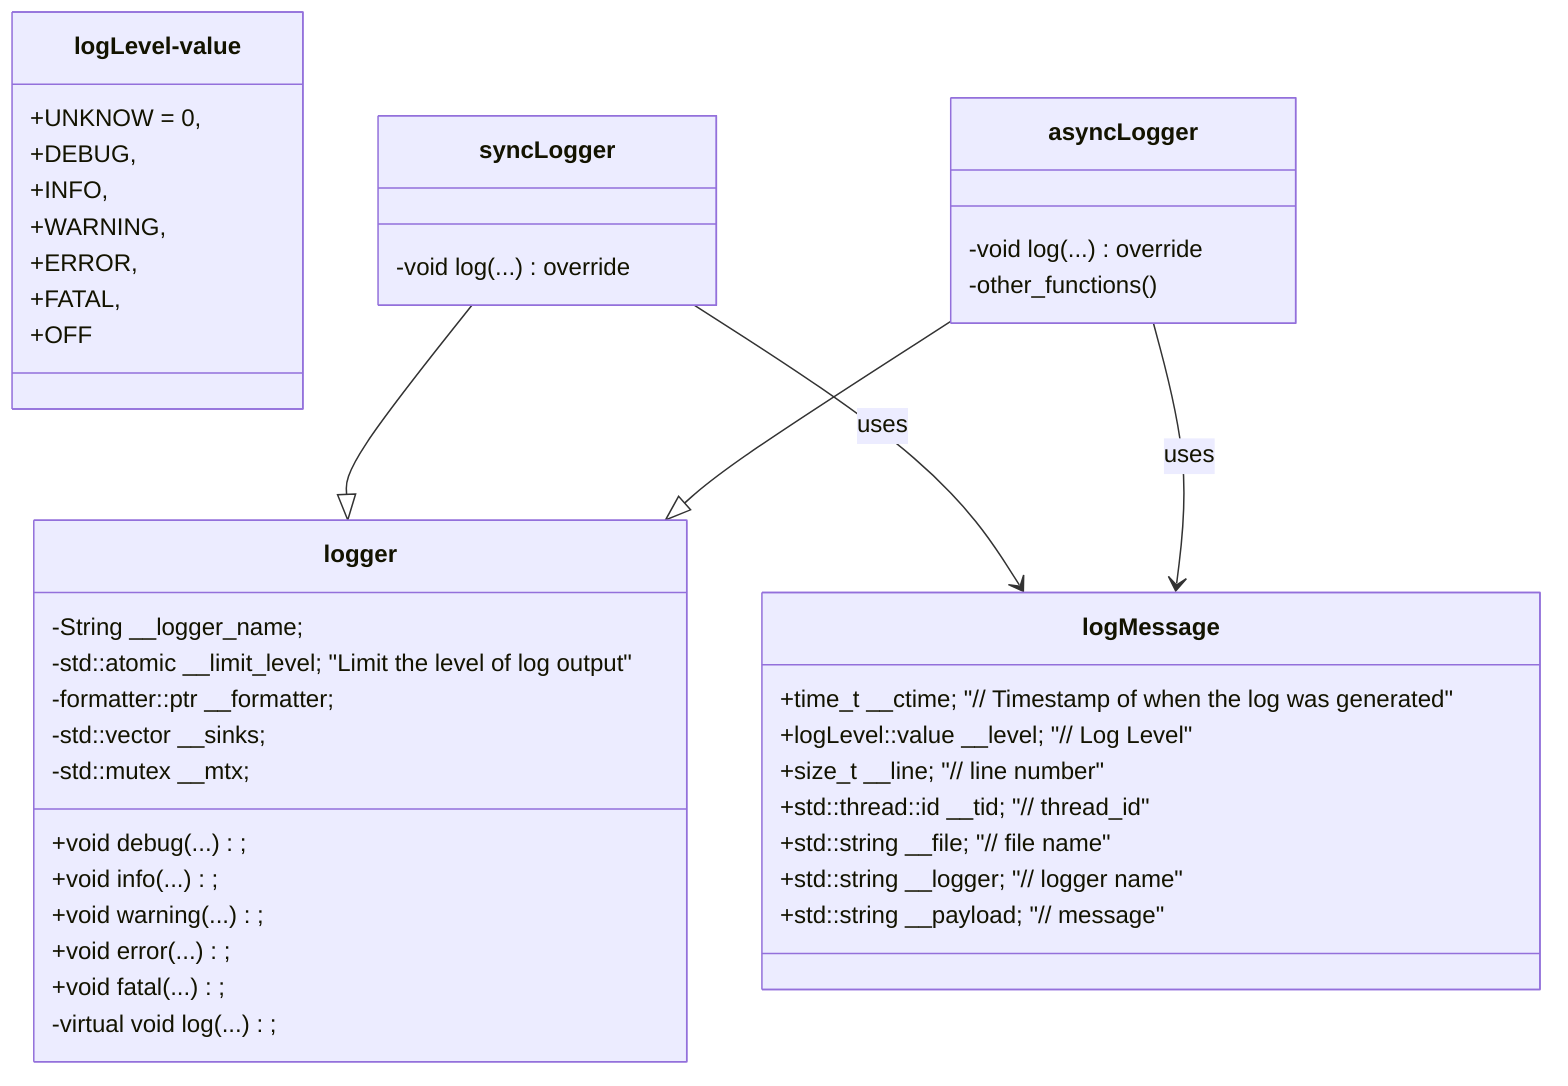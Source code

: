 classDiagram
    class logger{
        -String __logger_name;
        -std::atomic<logLevel::value> __limit_level; "Limit the level of log output"
        -formatter::ptr __formatter;
        -std::vector<logSink::ptr> __sinks;
        -std::mutex __mtx;
        +void debug(...);
        +void info(...);
        +void warning(...);
        +void error(...);
        +void fatal(...);
        -virtual void log(...);
    }
    class logLevel-value{
        +UNKNOW = 0,
        +DEBUG,
        +INFO,
        +WARNING,
        +ERROR,
        +FATAL,
        +OFF  
    }
    class syncLogger {
        -void log(...) override
    }
    class asyncLogger {
        -void log(...) override
        -other_functions()
    }
    syncLogger --|> logger
    asyncLogger --|> logger
    class logMessage {
        +time_t __ctime; "// Timestamp of when the log was generated"
        +logLevel::value __level; "// Log Level"
        +size_t __line; "// line number"
        +std::thread::id __tid; "// thread_id"
        +std::string __file; "// file name"
        +std::string __logger; "// logger name"
        +std::string __payload; "// message"
    }
    syncLogger --> logMessage : uses
    asyncLogger --> logMessage : uses